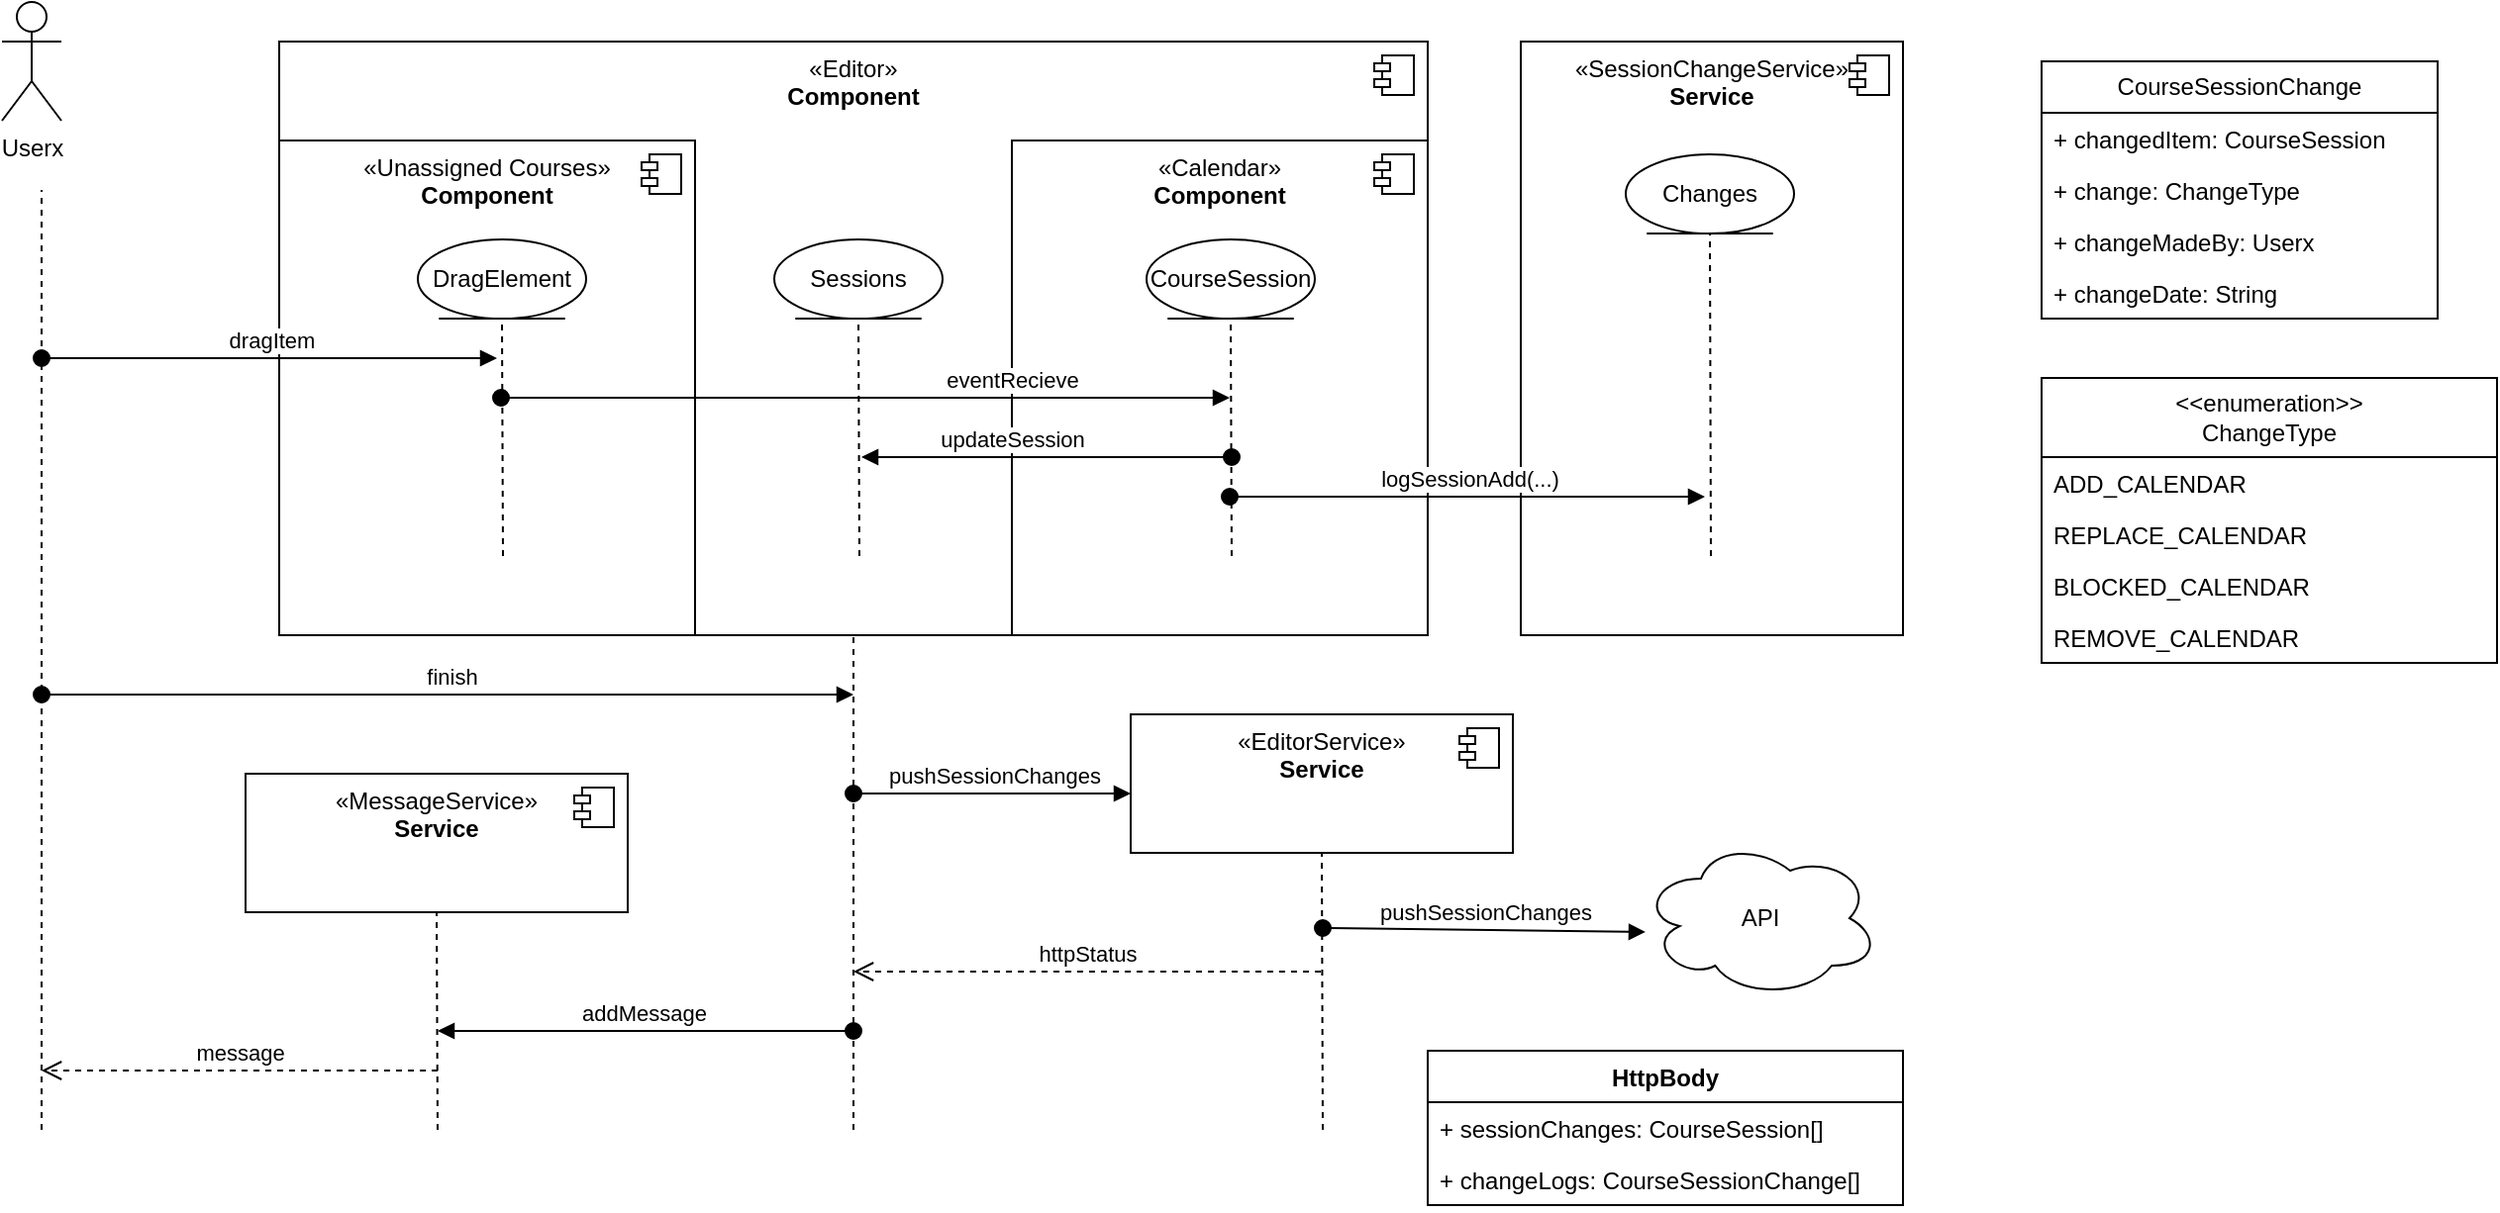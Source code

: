 <mxfile version="24.7.8">
  <diagram name="Seite-1" id="OvIvmKeULTwE7vRqUw8t">
    <mxGraphModel dx="1728" dy="915" grid="1" gridSize="10" guides="1" tooltips="1" connect="1" arrows="1" fold="1" page="1" pageScale="1" pageWidth="827" pageHeight="1169" math="0" shadow="0">
      <root>
        <mxCell id="0" />
        <mxCell id="1" parent="0" />
        <mxCell id="V4WW4JrDR7EeXdxypeD7-5" value="«Editor&lt;span style=&quot;background-color: initial;&quot;&gt;»&lt;/span&gt;&lt;div&gt;&lt;b&gt;Component&lt;/b&gt;&lt;/div&gt;" style="html=1;dropTarget=0;whiteSpace=wrap;verticalAlign=top;" vertex="1" parent="1">
          <mxGeometry x="200" y="50" width="580" height="300" as="geometry" />
        </mxCell>
        <mxCell id="V4WW4JrDR7EeXdxypeD7-6" value="" style="shape=module;jettyWidth=8;jettyHeight=4;" vertex="1" parent="V4WW4JrDR7EeXdxypeD7-5">
          <mxGeometry x="1" width="20" height="20" relative="1" as="geometry">
            <mxPoint x="-27" y="7" as="offset" />
          </mxGeometry>
        </mxCell>
        <mxCell id="V4WW4JrDR7EeXdxypeD7-1" value="Userx" style="shape=umlActor;verticalLabelPosition=bottom;verticalAlign=top;html=1;" vertex="1" parent="1">
          <mxGeometry x="60" y="30" width="30" height="60" as="geometry" />
        </mxCell>
        <mxCell id="V4WW4JrDR7EeXdxypeD7-7" value="«SessionChangeService&lt;span style=&quot;background-color: initial;&quot;&gt;»&lt;/span&gt;&lt;div&gt;&lt;b&gt;Service&lt;/b&gt;&lt;/div&gt;" style="html=1;dropTarget=0;whiteSpace=wrap;verticalAlign=top;" vertex="1" parent="1">
          <mxGeometry x="827" y="50" width="193" height="300" as="geometry" />
        </mxCell>
        <mxCell id="V4WW4JrDR7EeXdxypeD7-8" value="" style="shape=module;jettyWidth=8;jettyHeight=4;" vertex="1" parent="V4WW4JrDR7EeXdxypeD7-7">
          <mxGeometry x="1" width="20" height="20" relative="1" as="geometry">
            <mxPoint x="-27" y="7" as="offset" />
          </mxGeometry>
        </mxCell>
        <mxCell id="V4WW4JrDR7EeXdxypeD7-9" value="CourseSessionChange" style="swimlane;fontStyle=0;childLayout=stackLayout;horizontal=1;startSize=26;fillColor=none;horizontalStack=0;resizeParent=1;resizeParentMax=0;resizeLast=0;collapsible=1;marginBottom=0;whiteSpace=wrap;html=1;" vertex="1" parent="1">
          <mxGeometry x="1090" y="60" width="200" height="130" as="geometry" />
        </mxCell>
        <mxCell id="V4WW4JrDR7EeXdxypeD7-10" value="+ changedItem: CourseSession" style="text;strokeColor=none;fillColor=none;align=left;verticalAlign=top;spacingLeft=4;spacingRight=4;overflow=hidden;rotatable=0;points=[[0,0.5],[1,0.5]];portConstraint=eastwest;whiteSpace=wrap;html=1;" vertex="1" parent="V4WW4JrDR7EeXdxypeD7-9">
          <mxGeometry y="26" width="200" height="26" as="geometry" />
        </mxCell>
        <mxCell id="V4WW4JrDR7EeXdxypeD7-11" value="+ change: ChangeType&amp;nbsp;" style="text;strokeColor=none;fillColor=none;align=left;verticalAlign=top;spacingLeft=4;spacingRight=4;overflow=hidden;rotatable=0;points=[[0,0.5],[1,0.5]];portConstraint=eastwest;whiteSpace=wrap;html=1;" vertex="1" parent="V4WW4JrDR7EeXdxypeD7-9">
          <mxGeometry y="52" width="200" height="26" as="geometry" />
        </mxCell>
        <mxCell id="V4WW4JrDR7EeXdxypeD7-12" value="+ changeMadeBy: Userx" style="text;strokeColor=none;fillColor=none;align=left;verticalAlign=top;spacingLeft=4;spacingRight=4;overflow=hidden;rotatable=0;points=[[0,0.5],[1,0.5]];portConstraint=eastwest;whiteSpace=wrap;html=1;" vertex="1" parent="V4WW4JrDR7EeXdxypeD7-9">
          <mxGeometry y="78" width="200" height="26" as="geometry" />
        </mxCell>
        <mxCell id="V4WW4JrDR7EeXdxypeD7-13" value="+ changeDate: String" style="text;strokeColor=none;fillColor=none;align=left;verticalAlign=top;spacingLeft=4;spacingRight=4;overflow=hidden;rotatable=0;points=[[0,0.5],[1,0.5]];portConstraint=eastwest;whiteSpace=wrap;html=1;" vertex="1" parent="V4WW4JrDR7EeXdxypeD7-9">
          <mxGeometry y="104" width="200" height="26" as="geometry" />
        </mxCell>
        <mxCell id="V4WW4JrDR7EeXdxypeD7-14" value="&amp;lt;&amp;lt;enumeration&amp;gt;&amp;gt;&lt;div&gt;ChangeType&lt;/div&gt;" style="swimlane;fontStyle=0;childLayout=stackLayout;horizontal=1;startSize=40;fillColor=none;horizontalStack=0;resizeParent=1;resizeParentMax=0;resizeLast=0;collapsible=1;marginBottom=0;whiteSpace=wrap;html=1;" vertex="1" parent="1">
          <mxGeometry x="1090" y="220" width="230" height="144" as="geometry" />
        </mxCell>
        <mxCell id="V4WW4JrDR7EeXdxypeD7-15" value="ADD_CALENDAR" style="text;strokeColor=none;fillColor=none;align=left;verticalAlign=top;spacingLeft=4;spacingRight=4;overflow=hidden;rotatable=0;points=[[0,0.5],[1,0.5]];portConstraint=eastwest;whiteSpace=wrap;html=1;" vertex="1" parent="V4WW4JrDR7EeXdxypeD7-14">
          <mxGeometry y="40" width="230" height="26" as="geometry" />
        </mxCell>
        <mxCell id="V4WW4JrDR7EeXdxypeD7-16" value="REPLACE_CALENDAR" style="text;strokeColor=none;fillColor=none;align=left;verticalAlign=top;spacingLeft=4;spacingRight=4;overflow=hidden;rotatable=0;points=[[0,0.5],[1,0.5]];portConstraint=eastwest;whiteSpace=wrap;html=1;" vertex="1" parent="V4WW4JrDR7EeXdxypeD7-14">
          <mxGeometry y="66" width="230" height="26" as="geometry" />
        </mxCell>
        <mxCell id="V4WW4JrDR7EeXdxypeD7-20" value="BLOCKED_CALENDAR" style="text;strokeColor=none;fillColor=none;align=left;verticalAlign=top;spacingLeft=4;spacingRight=4;overflow=hidden;rotatable=0;points=[[0,0.5],[1,0.5]];portConstraint=eastwest;whiteSpace=wrap;html=1;" vertex="1" parent="V4WW4JrDR7EeXdxypeD7-14">
          <mxGeometry y="92" width="230" height="26" as="geometry" />
        </mxCell>
        <mxCell id="V4WW4JrDR7EeXdxypeD7-17" value="REMOVE_CALENDAR" style="text;strokeColor=none;fillColor=none;align=left;verticalAlign=top;spacingLeft=4;spacingRight=4;overflow=hidden;rotatable=0;points=[[0,0.5],[1,0.5]];portConstraint=eastwest;whiteSpace=wrap;html=1;" vertex="1" parent="V4WW4JrDR7EeXdxypeD7-14">
          <mxGeometry y="118" width="230" height="26" as="geometry" />
        </mxCell>
        <mxCell id="V4WW4JrDR7EeXdxypeD7-31" value="«Calendar&lt;span style=&quot;background-color: initial;&quot;&gt;»&lt;/span&gt;&lt;div&gt;&lt;b&gt;Component&lt;/b&gt;&lt;/div&gt;" style="html=1;dropTarget=0;whiteSpace=wrap;verticalAlign=top;" vertex="1" parent="1">
          <mxGeometry x="570" y="100" width="210" height="250" as="geometry" />
        </mxCell>
        <mxCell id="V4WW4JrDR7EeXdxypeD7-32" value="" style="shape=module;jettyWidth=8;jettyHeight=4;" vertex="1" parent="V4WW4JrDR7EeXdxypeD7-31">
          <mxGeometry x="1" width="20" height="20" relative="1" as="geometry">
            <mxPoint x="-27" y="7" as="offset" />
          </mxGeometry>
        </mxCell>
        <mxCell id="V4WW4JrDR7EeXdxypeD7-35" value="«&lt;span style=&quot;text-align: left;&quot;&gt;Unassigned Courses&lt;/span&gt;&lt;span style=&quot;background-color: initial;&quot;&gt;»&lt;/span&gt;&lt;div&gt;&lt;b&gt;Component&lt;/b&gt;&lt;/div&gt;" style="html=1;dropTarget=0;whiteSpace=wrap;verticalAlign=top;" vertex="1" parent="1">
          <mxGeometry x="200" y="100" width="210" height="250" as="geometry" />
        </mxCell>
        <mxCell id="V4WW4JrDR7EeXdxypeD7-36" value="" style="shape=module;jettyWidth=8;jettyHeight=4;" vertex="1" parent="V4WW4JrDR7EeXdxypeD7-35">
          <mxGeometry x="1" width="20" height="20" relative="1" as="geometry">
            <mxPoint x="-27" y="7" as="offset" />
          </mxGeometry>
        </mxCell>
        <mxCell id="V4WW4JrDR7EeXdxypeD7-56" value="" style="endArrow=none;dashed=1;html=1;rounded=0;" edge="1" parent="1">
          <mxGeometry width="50" height="50" relative="1" as="geometry">
            <mxPoint x="80" y="600" as="sourcePoint" />
            <mxPoint x="80" y="125" as="targetPoint" />
          </mxGeometry>
        </mxCell>
        <mxCell id="V4WW4JrDR7EeXdxypeD7-57" value="dragItem" style="html=1;verticalAlign=bottom;startArrow=oval;startFill=1;endArrow=block;startSize=8;curved=0;rounded=0;" edge="1" parent="1">
          <mxGeometry x="0.009" width="60" relative="1" as="geometry">
            <mxPoint x="80" y="210" as="sourcePoint" />
            <mxPoint x="310" y="210" as="targetPoint" />
            <mxPoint as="offset" />
          </mxGeometry>
        </mxCell>
        <mxCell id="V4WW4JrDR7EeXdxypeD7-58" value="eventRecieve" style="html=1;verticalAlign=bottom;startArrow=oval;startFill=1;endArrow=block;startSize=8;curved=0;rounded=0;" edge="1" parent="1">
          <mxGeometry x="0.402" width="60" relative="1" as="geometry">
            <mxPoint x="312" y="230" as="sourcePoint" />
            <mxPoint x="680" y="230" as="targetPoint" />
            <mxPoint as="offset" />
          </mxGeometry>
        </mxCell>
        <mxCell id="V4WW4JrDR7EeXdxypeD7-60" value="updateSession" style="html=1;verticalAlign=bottom;startArrow=oval;startFill=1;endArrow=block;startSize=8;curved=0;rounded=0;" edge="1" parent="1">
          <mxGeometry x="0.187" width="60" relative="1" as="geometry">
            <mxPoint x="681" y="260" as="sourcePoint" />
            <mxPoint x="494" y="260" as="targetPoint" />
            <mxPoint as="offset" />
          </mxGeometry>
        </mxCell>
        <mxCell id="V4WW4JrDR7EeXdxypeD7-62" value="logSessionAdd(...)" style="html=1;verticalAlign=bottom;startArrow=oval;startFill=1;endArrow=block;startSize=8;curved=0;rounded=0;" edge="1" parent="1">
          <mxGeometry x="0.009" width="60" relative="1" as="geometry">
            <mxPoint x="680" y="280" as="sourcePoint" />
            <mxPoint x="920" y="280" as="targetPoint" />
            <mxPoint as="offset" />
          </mxGeometry>
        </mxCell>
        <mxCell id="V4WW4JrDR7EeXdxypeD7-46" value="Sessions" style="ellipse;shape=umlEntity;whiteSpace=wrap;html=1;" vertex="1" parent="1">
          <mxGeometry x="450" y="150" width="85" height="40" as="geometry" />
        </mxCell>
        <mxCell id="V4WW4JrDR7EeXdxypeD7-47" value="" style="endArrow=none;dashed=1;html=1;rounded=0;entryX=0.5;entryY=1;entryDx=0;entryDy=0;" edge="1" parent="1" target="V4WW4JrDR7EeXdxypeD7-46">
          <mxGeometry width="50" height="50" relative="1" as="geometry">
            <mxPoint x="493" y="310" as="sourcePoint" />
            <mxPoint x="494" y="200" as="targetPoint" />
          </mxGeometry>
        </mxCell>
        <mxCell id="V4WW4JrDR7EeXdxypeD7-38" value="CourseSession" style="ellipse;shape=umlEntity;whiteSpace=wrap;html=1;" vertex="1" parent="1">
          <mxGeometry x="638" y="150" width="85" height="40" as="geometry" />
        </mxCell>
        <mxCell id="V4WW4JrDR7EeXdxypeD7-40" value="" style="endArrow=none;dashed=1;html=1;rounded=0;entryX=0.5;entryY=1;entryDx=0;entryDy=0;" edge="1" parent="1" target="V4WW4JrDR7EeXdxypeD7-38">
          <mxGeometry width="50" height="50" relative="1" as="geometry">
            <mxPoint x="681" y="310" as="sourcePoint" />
            <mxPoint x="682" y="200" as="targetPoint" />
          </mxGeometry>
        </mxCell>
        <mxCell id="V4WW4JrDR7EeXdxypeD7-37" value="DragElement" style="ellipse;shape=umlEntity;whiteSpace=wrap;html=1;" vertex="1" parent="1">
          <mxGeometry x="270" y="150" width="85" height="40" as="geometry" />
        </mxCell>
        <mxCell id="V4WW4JrDR7EeXdxypeD7-39" value="" style="endArrow=none;dashed=1;html=1;rounded=0;entryX=0.5;entryY=1;entryDx=0;entryDy=0;" edge="1" parent="1" target="V4WW4JrDR7EeXdxypeD7-37">
          <mxGeometry width="50" height="50" relative="1" as="geometry">
            <mxPoint x="313" y="310" as="sourcePoint" />
            <mxPoint x="312.5" y="166" as="targetPoint" />
          </mxGeometry>
        </mxCell>
        <mxCell id="V4WW4JrDR7EeXdxypeD7-49" value="Changes" style="ellipse;shape=umlEntity;whiteSpace=wrap;html=1;" vertex="1" parent="1">
          <mxGeometry x="880" y="107" width="85" height="40" as="geometry" />
        </mxCell>
        <mxCell id="V4WW4JrDR7EeXdxypeD7-50" value="" style="endArrow=none;dashed=1;html=1;rounded=0;entryX=0.5;entryY=1;entryDx=0;entryDy=0;" edge="1" parent="1" target="V4WW4JrDR7EeXdxypeD7-49">
          <mxGeometry width="50" height="50" relative="1" as="geometry">
            <mxPoint x="923" y="310" as="sourcePoint" />
            <mxPoint x="924" y="157" as="targetPoint" />
          </mxGeometry>
        </mxCell>
        <mxCell id="V4WW4JrDR7EeXdxypeD7-70" value="" style="group" vertex="1" connectable="0" parent="1">
          <mxGeometry x="630" y="390" width="193" height="70" as="geometry" />
        </mxCell>
        <mxCell id="V4WW4JrDR7EeXdxypeD7-66" value="«EditorService&lt;span style=&quot;background-color: initial;&quot;&gt;»&lt;/span&gt;&lt;div&gt;&lt;b&gt;Service&lt;/b&gt;&lt;/div&gt;" style="html=1;dropTarget=0;whiteSpace=wrap;verticalAlign=top;" vertex="1" parent="V4WW4JrDR7EeXdxypeD7-70">
          <mxGeometry width="193" height="70.0" as="geometry" />
        </mxCell>
        <mxCell id="V4WW4JrDR7EeXdxypeD7-67" value="" style="shape=module;jettyWidth=8;jettyHeight=4;" vertex="1" parent="V4WW4JrDR7EeXdxypeD7-66">
          <mxGeometry x="1" width="20" height="20" relative="1" as="geometry">
            <mxPoint x="-27" y="7" as="offset" />
          </mxGeometry>
        </mxCell>
        <mxCell id="V4WW4JrDR7EeXdxypeD7-73" value="finish" style="html=1;verticalAlign=bottom;startArrow=oval;startFill=1;endArrow=block;startSize=8;curved=0;rounded=0;" edge="1" parent="1">
          <mxGeometry x="0.009" width="60" relative="1" as="geometry">
            <mxPoint x="80" y="380" as="sourcePoint" />
            <mxPoint x="490" y="380" as="targetPoint" />
            <mxPoint as="offset" />
          </mxGeometry>
        </mxCell>
        <mxCell id="V4WW4JrDR7EeXdxypeD7-74" value="" style="endArrow=none;dashed=1;html=1;rounded=0;entryX=0.5;entryY=1;entryDx=0;entryDy=0;" edge="1" parent="1" target="V4WW4JrDR7EeXdxypeD7-5">
          <mxGeometry width="50" height="50" relative="1" as="geometry">
            <mxPoint x="490" y="600" as="sourcePoint" />
            <mxPoint x="470" y="430" as="targetPoint" />
          </mxGeometry>
        </mxCell>
        <mxCell id="V4WW4JrDR7EeXdxypeD7-75" value="pushSessionChanges" style="html=1;verticalAlign=bottom;startArrow=oval;startFill=1;endArrow=block;startSize=8;curved=0;rounded=0;" edge="1" parent="1">
          <mxGeometry x="0.009" width="60" relative="1" as="geometry">
            <mxPoint x="490" y="430" as="sourcePoint" />
            <mxPoint x="630" y="430" as="targetPoint" />
            <mxPoint as="offset" />
          </mxGeometry>
        </mxCell>
        <mxCell id="V4WW4JrDR7EeXdxypeD7-76" value="" style="endArrow=none;dashed=1;html=1;rounded=0;entryX=0.5;entryY=1;entryDx=0;entryDy=0;" edge="1" parent="1" target="V4WW4JrDR7EeXdxypeD7-66">
          <mxGeometry width="50" height="50" relative="1" as="geometry">
            <mxPoint x="727" y="600" as="sourcePoint" />
            <mxPoint x="710" y="470" as="targetPoint" />
          </mxGeometry>
        </mxCell>
        <mxCell id="V4WW4JrDR7EeXdxypeD7-77" value="API" style="ellipse;shape=cloud;whiteSpace=wrap;html=1;" vertex="1" parent="1">
          <mxGeometry x="888" y="453" width="120" height="80" as="geometry" />
        </mxCell>
        <mxCell id="V4WW4JrDR7EeXdxypeD7-78" value="pushSessionChanges" style="html=1;verticalAlign=bottom;startArrow=oval;startFill=1;endArrow=block;startSize=8;curved=0;rounded=0;" edge="1" parent="1">
          <mxGeometry x="0.009" width="60" relative="1" as="geometry">
            <mxPoint x="727" y="498" as="sourcePoint" />
            <mxPoint x="890" y="500" as="targetPoint" />
            <mxPoint as="offset" />
          </mxGeometry>
        </mxCell>
        <mxCell id="V4WW4JrDR7EeXdxypeD7-82" value="httpStatus" style="html=1;verticalAlign=bottom;endArrow=open;dashed=1;endSize=8;curved=0;rounded=0;" edge="1" parent="1">
          <mxGeometry relative="1" as="geometry">
            <mxPoint x="726" y="520" as="sourcePoint" />
            <mxPoint x="490" y="520" as="targetPoint" />
          </mxGeometry>
        </mxCell>
        <mxCell id="V4WW4JrDR7EeXdxypeD7-83" value="" style="group" vertex="1" connectable="0" parent="1">
          <mxGeometry x="183" y="420" width="193" height="70" as="geometry" />
        </mxCell>
        <mxCell id="V4WW4JrDR7EeXdxypeD7-84" value="«MessageService&lt;span style=&quot;background-color: initial;&quot;&gt;»&lt;/span&gt;&lt;div&gt;&lt;b&gt;Service&lt;/b&gt;&lt;/div&gt;" style="html=1;dropTarget=0;whiteSpace=wrap;verticalAlign=top;" vertex="1" parent="V4WW4JrDR7EeXdxypeD7-83">
          <mxGeometry width="193" height="70.0" as="geometry" />
        </mxCell>
        <mxCell id="V4WW4JrDR7EeXdxypeD7-85" value="" style="shape=module;jettyWidth=8;jettyHeight=4;" vertex="1" parent="V4WW4JrDR7EeXdxypeD7-84">
          <mxGeometry x="1" width="20" height="20" relative="1" as="geometry">
            <mxPoint x="-27" y="7" as="offset" />
          </mxGeometry>
        </mxCell>
        <mxCell id="V4WW4JrDR7EeXdxypeD7-86" value="" style="endArrow=none;dashed=1;html=1;rounded=0;entryX=0.5;entryY=1;entryDx=0;entryDy=0;" edge="1" parent="1" target="V4WW4JrDR7EeXdxypeD7-84">
          <mxGeometry width="50" height="50" relative="1" as="geometry">
            <mxPoint x="280" y="600" as="sourcePoint" />
            <mxPoint x="280" y="530" as="targetPoint" />
          </mxGeometry>
        </mxCell>
        <mxCell id="V4WW4JrDR7EeXdxypeD7-87" value="addMessage" style="html=1;verticalAlign=bottom;startArrow=oval;startFill=1;endArrow=block;startSize=8;curved=0;rounded=0;" edge="1" parent="1">
          <mxGeometry x="0.009" width="60" relative="1" as="geometry">
            <mxPoint x="490" y="550" as="sourcePoint" />
            <mxPoint x="280" y="550" as="targetPoint" />
            <mxPoint as="offset" />
          </mxGeometry>
        </mxCell>
        <mxCell id="V4WW4JrDR7EeXdxypeD7-88" value="message" style="html=1;verticalAlign=bottom;endArrow=open;dashed=1;endSize=8;curved=0;rounded=0;" edge="1" parent="1">
          <mxGeometry relative="1" as="geometry">
            <mxPoint x="280" y="570" as="sourcePoint" />
            <mxPoint x="80" y="570" as="targetPoint" />
          </mxGeometry>
        </mxCell>
        <mxCell id="V4WW4JrDR7EeXdxypeD7-92" value="HttpBody" style="swimlane;fontStyle=1;align=center;verticalAlign=top;childLayout=stackLayout;horizontal=1;startSize=26;horizontalStack=0;resizeParent=1;resizeParentMax=0;resizeLast=0;collapsible=1;marginBottom=0;whiteSpace=wrap;html=1;" vertex="1" parent="1">
          <mxGeometry x="780" y="560" width="240" height="78" as="geometry" />
        </mxCell>
        <mxCell id="V4WW4JrDR7EeXdxypeD7-93" value="+ sessionChanges: CourseSession[]" style="text;strokeColor=none;fillColor=none;align=left;verticalAlign=top;spacingLeft=4;spacingRight=4;overflow=hidden;rotatable=0;points=[[0,0.5],[1,0.5]];portConstraint=eastwest;whiteSpace=wrap;html=1;" vertex="1" parent="V4WW4JrDR7EeXdxypeD7-92">
          <mxGeometry y="26" width="240" height="26" as="geometry" />
        </mxCell>
        <mxCell id="V4WW4JrDR7EeXdxypeD7-96" value="+ changeLogs:&amp;nbsp;&lt;span style=&quot;text-align: center;&quot;&gt;CourseSessionChange[]&lt;/span&gt;" style="text;strokeColor=none;fillColor=none;align=left;verticalAlign=top;spacingLeft=4;spacingRight=4;overflow=hidden;rotatable=0;points=[[0,0.5],[1,0.5]];portConstraint=eastwest;whiteSpace=wrap;html=1;" vertex="1" parent="V4WW4JrDR7EeXdxypeD7-92">
          <mxGeometry y="52" width="240" height="26" as="geometry" />
        </mxCell>
      </root>
    </mxGraphModel>
  </diagram>
</mxfile>

